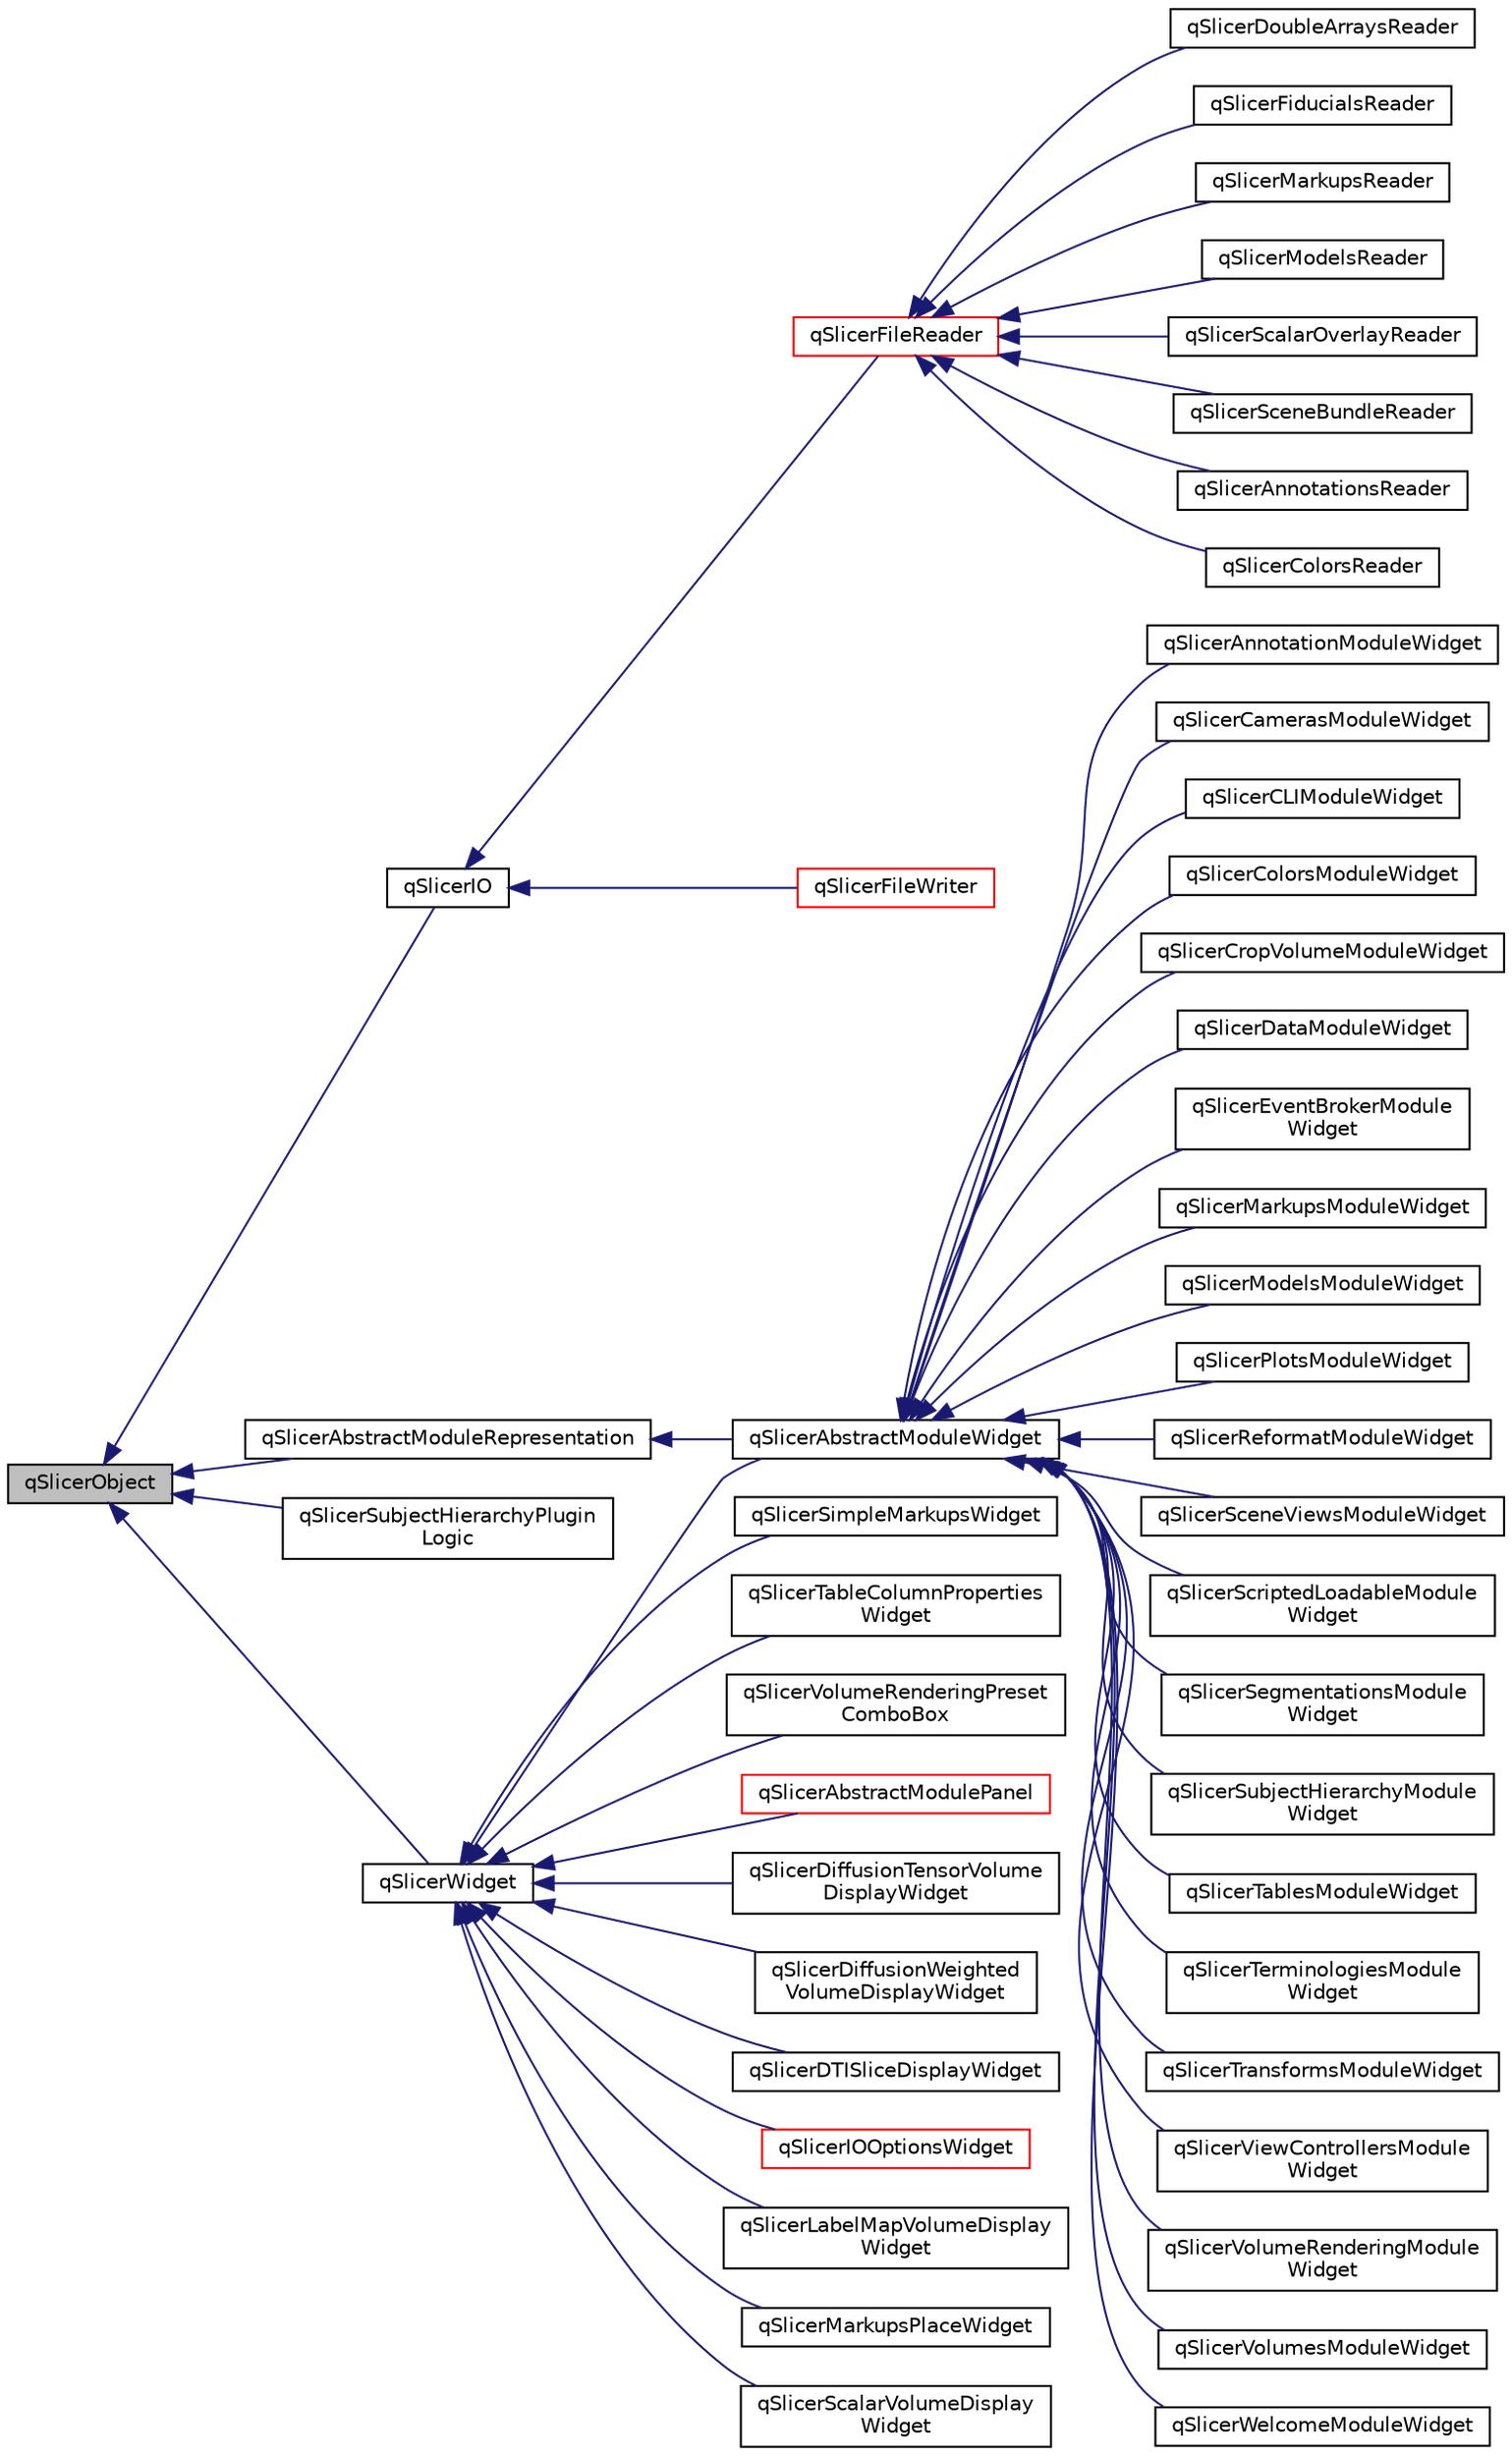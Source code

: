 digraph "qSlicerObject"
{
  bgcolor="transparent";
  edge [fontname="Helvetica",fontsize="10",labelfontname="Helvetica",labelfontsize="10"];
  node [fontname="Helvetica",fontsize="10",shape=record];
  rankdir="LR";
  Node0 [label="qSlicerObject",height=0.2,width=0.4,color="black", fillcolor="grey75", style="filled", fontcolor="black"];
  Node0 -> Node1 [dir="back",color="midnightblue",fontsize="10",style="solid",fontname="Helvetica"];
  Node1 [label="qSlicerAbstractModuleRepresentation",height=0.2,width=0.4,color="black",URL="$classqSlicerAbstractModuleRepresentation.html"];
  Node1 -> Node2 [dir="back",color="midnightblue",fontsize="10",style="solid",fontname="Helvetica"];
  Node2 [label="qSlicerAbstractModuleWidget",height=0.2,width=0.4,color="black",URL="$classqSlicerAbstractModuleWidget.html"];
  Node2 -> Node3 [dir="back",color="midnightblue",fontsize="10",style="solid",fontname="Helvetica"];
  Node3 [label="qSlicerAnnotationModuleWidget",height=0.2,width=0.4,color="black",URL="$classqSlicerAnnotationModuleWidget.html"];
  Node2 -> Node4 [dir="back",color="midnightblue",fontsize="10",style="solid",fontname="Helvetica"];
  Node4 [label="qSlicerCamerasModuleWidget",height=0.2,width=0.4,color="black",URL="$classqSlicerCamerasModuleWidget.html"];
  Node2 -> Node5 [dir="back",color="midnightblue",fontsize="10",style="solid",fontname="Helvetica"];
  Node5 [label="qSlicerCLIModuleWidget",height=0.2,width=0.4,color="black",URL="$classqSlicerCLIModuleWidget.html"];
  Node2 -> Node6 [dir="back",color="midnightblue",fontsize="10",style="solid",fontname="Helvetica"];
  Node6 [label="qSlicerColorsModuleWidget",height=0.2,width=0.4,color="black",URL="$classqSlicerColorsModuleWidget.html"];
  Node2 -> Node7 [dir="back",color="midnightblue",fontsize="10",style="solid",fontname="Helvetica"];
  Node7 [label="qSlicerCropVolumeModuleWidget",height=0.2,width=0.4,color="black",URL="$classqSlicerCropVolumeModuleWidget.html"];
  Node2 -> Node8 [dir="back",color="midnightblue",fontsize="10",style="solid",fontname="Helvetica"];
  Node8 [label="qSlicerDataModuleWidget",height=0.2,width=0.4,color="black",URL="$classqSlicerDataModuleWidget.html"];
  Node2 -> Node9 [dir="back",color="midnightblue",fontsize="10",style="solid",fontname="Helvetica"];
  Node9 [label="qSlicerEventBrokerModule\lWidget",height=0.2,width=0.4,color="black",URL="$classqSlicerEventBrokerModuleWidget.html"];
  Node2 -> Node10 [dir="back",color="midnightblue",fontsize="10",style="solid",fontname="Helvetica"];
  Node10 [label="qSlicerMarkupsModuleWidget",height=0.2,width=0.4,color="black",URL="$classqSlicerMarkupsModuleWidget.html"];
  Node2 -> Node11 [dir="back",color="midnightblue",fontsize="10",style="solid",fontname="Helvetica"];
  Node11 [label="qSlicerModelsModuleWidget",height=0.2,width=0.4,color="black",URL="$classqSlicerModelsModuleWidget.html"];
  Node2 -> Node12 [dir="back",color="midnightblue",fontsize="10",style="solid",fontname="Helvetica"];
  Node12 [label="qSlicerPlotsModuleWidget",height=0.2,width=0.4,color="black",URL="$classqSlicerPlotsModuleWidget.html"];
  Node2 -> Node13 [dir="back",color="midnightblue",fontsize="10",style="solid",fontname="Helvetica"];
  Node13 [label="qSlicerReformatModuleWidget",height=0.2,width=0.4,color="black",URL="$classqSlicerReformatModuleWidget.html"];
  Node2 -> Node14 [dir="back",color="midnightblue",fontsize="10",style="solid",fontname="Helvetica"];
  Node14 [label="qSlicerSceneViewsModuleWidget",height=0.2,width=0.4,color="black",URL="$classqSlicerSceneViewsModuleWidget.html"];
  Node2 -> Node15 [dir="back",color="midnightblue",fontsize="10",style="solid",fontname="Helvetica"];
  Node15 [label="qSlicerScriptedLoadableModule\lWidget",height=0.2,width=0.4,color="black",URL="$classqSlicerScriptedLoadableModuleWidget.html"];
  Node2 -> Node16 [dir="back",color="midnightblue",fontsize="10",style="solid",fontname="Helvetica"];
  Node16 [label="qSlicerSegmentationsModule\lWidget",height=0.2,width=0.4,color="black",URL="$classqSlicerSegmentationsModuleWidget.html"];
  Node2 -> Node17 [dir="back",color="midnightblue",fontsize="10",style="solid",fontname="Helvetica"];
  Node17 [label="qSlicerSubjectHierarchyModule\lWidget",height=0.2,width=0.4,color="black",URL="$classqSlicerSubjectHierarchyModuleWidget.html"];
  Node2 -> Node18 [dir="back",color="midnightblue",fontsize="10",style="solid",fontname="Helvetica"];
  Node18 [label="qSlicerTablesModuleWidget",height=0.2,width=0.4,color="black",URL="$classqSlicerTablesModuleWidget.html"];
  Node2 -> Node19 [dir="back",color="midnightblue",fontsize="10",style="solid",fontname="Helvetica"];
  Node19 [label="qSlicerTerminologiesModule\lWidget",height=0.2,width=0.4,color="black",URL="$classqSlicerTerminologiesModuleWidget.html"];
  Node2 -> Node20 [dir="back",color="midnightblue",fontsize="10",style="solid",fontname="Helvetica"];
  Node20 [label="qSlicerTransformsModuleWidget",height=0.2,width=0.4,color="black",URL="$classqSlicerTransformsModuleWidget.html"];
  Node2 -> Node21 [dir="back",color="midnightblue",fontsize="10",style="solid",fontname="Helvetica"];
  Node21 [label="qSlicerViewControllersModule\lWidget",height=0.2,width=0.4,color="black",URL="$classqSlicerViewControllersModuleWidget.html"];
  Node2 -> Node22 [dir="back",color="midnightblue",fontsize="10",style="solid",fontname="Helvetica"];
  Node22 [label="qSlicerVolumeRenderingModule\lWidget",height=0.2,width=0.4,color="black",URL="$classqSlicerVolumeRenderingModuleWidget.html"];
  Node2 -> Node23 [dir="back",color="midnightblue",fontsize="10",style="solid",fontname="Helvetica"];
  Node23 [label="qSlicerVolumesModuleWidget",height=0.2,width=0.4,color="black",URL="$classqSlicerVolumesModuleWidget.html"];
  Node2 -> Node24 [dir="back",color="midnightblue",fontsize="10",style="solid",fontname="Helvetica"];
  Node24 [label="qSlicerWelcomeModuleWidget",height=0.2,width=0.4,color="black",URL="$classqSlicerWelcomeModuleWidget.html"];
  Node0 -> Node25 [dir="back",color="midnightblue",fontsize="10",style="solid",fontname="Helvetica"];
  Node25 [label="qSlicerIO",height=0.2,width=0.4,color="black",URL="$classqSlicerIO.html",tooltip="Base class for qSlicerFileReader and qSlicerFileWriter. "];
  Node25 -> Node26 [dir="back",color="midnightblue",fontsize="10",style="solid",fontname="Helvetica"];
  Node26 [label="qSlicerFileReader",height=0.2,width=0.4,color="red",URL="$classqSlicerFileReader.html"];
  Node26 -> Node27 [dir="back",color="midnightblue",fontsize="10",style="solid",fontname="Helvetica"];
  Node27 [label="qSlicerAnnotationsReader",height=0.2,width=0.4,color="black",URL="$classqSlicerAnnotationsReader.html"];
  Node26 -> Node28 [dir="back",color="midnightblue",fontsize="10",style="solid",fontname="Helvetica"];
  Node28 [label="qSlicerColorsReader",height=0.2,width=0.4,color="black",URL="$classqSlicerColorsReader.html"];
  Node26 -> Node29 [dir="back",color="midnightblue",fontsize="10",style="solid",fontname="Helvetica"];
  Node29 [label="qSlicerDoubleArraysReader",height=0.2,width=0.4,color="black",URL="$classqSlicerDoubleArraysReader.html"];
  Node26 -> Node30 [dir="back",color="midnightblue",fontsize="10",style="solid",fontname="Helvetica"];
  Node30 [label="qSlicerFiducialsReader",height=0.2,width=0.4,color="black",URL="$classqSlicerFiducialsReader.html"];
  Node26 -> Node31 [dir="back",color="midnightblue",fontsize="10",style="solid",fontname="Helvetica"];
  Node31 [label="qSlicerMarkupsReader",height=0.2,width=0.4,color="black",URL="$classqSlicerMarkupsReader.html"];
  Node26 -> Node32 [dir="back",color="midnightblue",fontsize="10",style="solid",fontname="Helvetica"];
  Node32 [label="qSlicerModelsReader",height=0.2,width=0.4,color="black",URL="$classqSlicerModelsReader.html"];
  Node26 -> Node33 [dir="back",color="midnightblue",fontsize="10",style="solid",fontname="Helvetica"];
  Node33 [label="qSlicerScalarOverlayReader",height=0.2,width=0.4,color="black",URL="$classqSlicerScalarOverlayReader.html"];
  Node26 -> Node34 [dir="back",color="midnightblue",fontsize="10",style="solid",fontname="Helvetica"];
  Node34 [label="qSlicerSceneBundleReader",height=0.2,width=0.4,color="black",URL="$classqSlicerSceneBundleReader.html"];
  Node25 -> Node44 [dir="back",color="midnightblue",fontsize="10",style="solid",fontname="Helvetica"];
  Node44 [label="qSlicerFileWriter",height=0.2,width=0.4,color="red",URL="$classqSlicerFileWriter.html"];
  Node0 -> Node48 [dir="back",color="midnightblue",fontsize="10",style="solid",fontname="Helvetica"];
  Node48 [label="qSlicerSubjectHierarchyPlugin\lLogic",height=0.2,width=0.4,color="black",URL="$classqSlicerSubjectHierarchyPluginLogic.html",tooltip="Qt-based logic class to exercise Qt-related logic functions. The Subject hierarchy plugin mechanism a..."];
  Node0 -> Node49 [dir="back",color="midnightblue",fontsize="10",style="solid",fontname="Helvetica"];
  Node49 [label="qSlicerWidget",height=0.2,width=0.4,color="black",URL="$classqSlicerWidget.html"];
  Node49 -> Node50 [dir="back",color="midnightblue",fontsize="10",style="solid",fontname="Helvetica"];
  Node50 [label="qSlicerAbstractModulePanel",height=0.2,width=0.4,color="red",URL="$classqSlicerAbstractModulePanel.html"];
  Node49 -> Node2 [dir="back",color="midnightblue",fontsize="10",style="solid",fontname="Helvetica"];
  Node49 -> Node52 [dir="back",color="midnightblue",fontsize="10",style="solid",fontname="Helvetica"];
  Node52 [label="qSlicerDiffusionTensorVolume\lDisplayWidget",height=0.2,width=0.4,color="black",URL="$classqSlicerDiffusionTensorVolumeDisplayWidget.html"];
  Node49 -> Node53 [dir="back",color="midnightblue",fontsize="10",style="solid",fontname="Helvetica"];
  Node53 [label="qSlicerDiffusionWeighted\lVolumeDisplayWidget",height=0.2,width=0.4,color="black",URL="$classqSlicerDiffusionWeightedVolumeDisplayWidget.html"];
  Node49 -> Node54 [dir="back",color="midnightblue",fontsize="10",style="solid",fontname="Helvetica"];
  Node54 [label="qSlicerDTISliceDisplayWidget",height=0.2,width=0.4,color="black",URL="$classqSlicerDTISliceDisplayWidget.html"];
  Node49 -> Node55 [dir="back",color="midnightblue",fontsize="10",style="solid",fontname="Helvetica"];
  Node55 [label="qSlicerIOOptionsWidget",height=0.2,width=0.4,color="red",URL="$classqSlicerIOOptionsWidget.html"];
  Node49 -> Node63 [dir="back",color="midnightblue",fontsize="10",style="solid",fontname="Helvetica"];
  Node63 [label="qSlicerLabelMapVolumeDisplay\lWidget",height=0.2,width=0.4,color="black",URL="$classqSlicerLabelMapVolumeDisplayWidget.html"];
  Node49 -> Node64 [dir="back",color="midnightblue",fontsize="10",style="solid",fontname="Helvetica"];
  Node64 [label="qSlicerMarkupsPlaceWidget",height=0.2,width=0.4,color="black",URL="$classqSlicerMarkupsPlaceWidget.html"];
  Node49 -> Node65 [dir="back",color="midnightblue",fontsize="10",style="solid",fontname="Helvetica"];
  Node65 [label="qSlicerScalarVolumeDisplay\lWidget",height=0.2,width=0.4,color="black",URL="$classqSlicerScalarVolumeDisplayWidget.html"];
  Node49 -> Node66 [dir="back",color="midnightblue",fontsize="10",style="solid",fontname="Helvetica"];
  Node66 [label="qSlicerSimpleMarkupsWidget",height=0.2,width=0.4,color="black",URL="$classqSlicerSimpleMarkupsWidget.html"];
  Node49 -> Node67 [dir="back",color="midnightblue",fontsize="10",style="solid",fontname="Helvetica"];
  Node67 [label="qSlicerTableColumnProperties\lWidget",height=0.2,width=0.4,color="black",URL="$classqSlicerTableColumnPropertiesWidget.html"];
  Node49 -> Node68 [dir="back",color="midnightblue",fontsize="10",style="solid",fontname="Helvetica"];
  Node68 [label="qSlicerVolumeRenderingPreset\lComboBox",height=0.2,width=0.4,color="black",URL="$classqSlicerVolumeRenderingPresetComboBox.html"];
}
